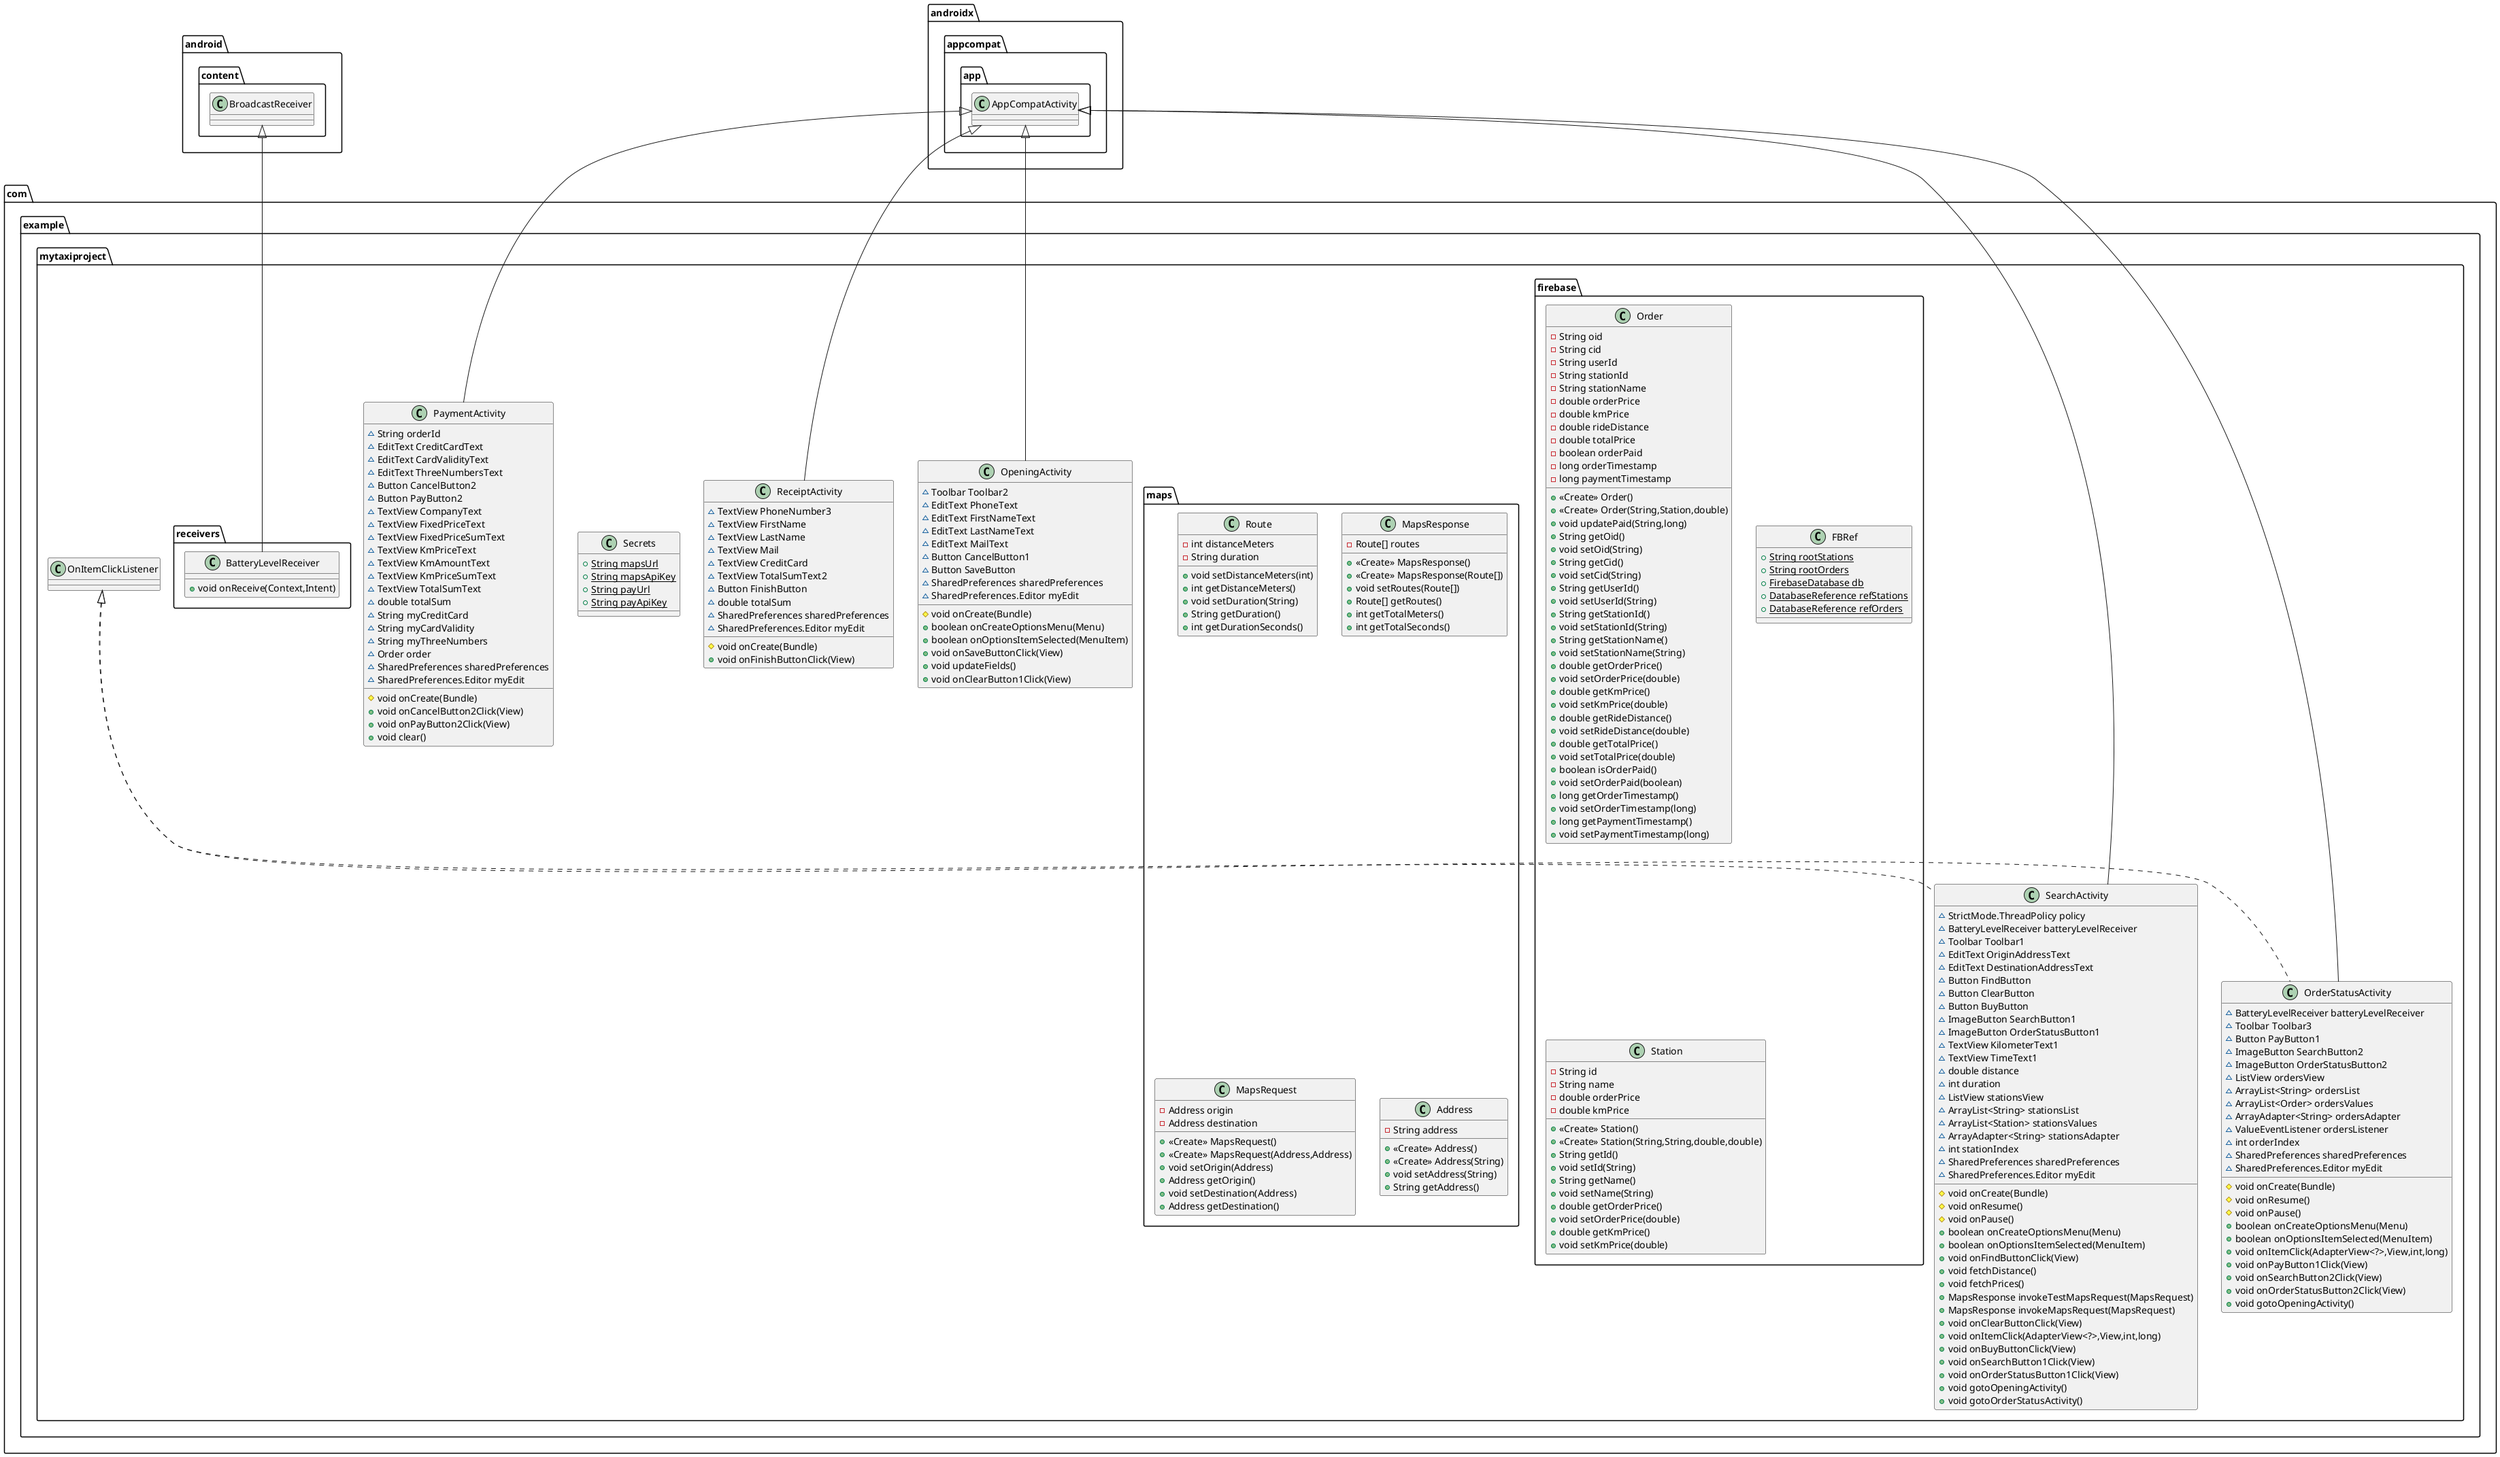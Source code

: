 @startuml
class com.example.mytaxiproject.firebase.Order {
- String oid
- String cid
- String userId
- String stationId
- String stationName
- double orderPrice
- double kmPrice
- double rideDistance
- double totalPrice
- boolean orderPaid
- long orderTimestamp
- long paymentTimestamp
+ <<Create>> Order()
+ <<Create>> Order(String,Station,double)
+ void updatePaid(String,long)
+ String getOid()
+ void setOid(String)
+ String getCid()
+ void setCid(String)
+ String getUserId()
+ void setUserId(String)
+ String getStationId()
+ void setStationId(String)
+ String getStationName()
+ void setStationName(String)
+ double getOrderPrice()
+ void setOrderPrice(double)
+ double getKmPrice()
+ void setKmPrice(double)
+ double getRideDistance()
+ void setRideDistance(double)
+ double getTotalPrice()
+ void setTotalPrice(double)
+ boolean isOrderPaid()
+ void setOrderPaid(boolean)
+ long getOrderTimestamp()
+ void setOrderTimestamp(long)
+ long getPaymentTimestamp()
+ void setPaymentTimestamp(long)
}
class com.example.mytaxiproject.firebase.FBRef {
+ {static} String rootStations
+ {static} String rootOrders
+ {static} FirebaseDatabase db
+ {static} DatabaseReference refStations
+ {static} DatabaseReference refOrders
}
class com.example.mytaxiproject.ReceiptActivity {
~ TextView PhoneNumber3
~ TextView FirstName
~ TextView LastName
~ TextView Mail
~ TextView CreditCard
~ TextView TotalSumText2
~ Button FinishButton
~ double totalSum
~ SharedPreferences sharedPreferences
~ SharedPreferences.Editor myEdit
# void onCreate(Bundle)
+ void onFinishButtonClick(View)
}
class com.example.mytaxiproject.SearchActivity {
~ StrictMode.ThreadPolicy policy
~ BatteryLevelReceiver batteryLevelReceiver
~ Toolbar Toolbar1
~ EditText OriginAddressText
~ EditText DestinationAddressText
~ Button FindButton
~ Button ClearButton
~ Button BuyButton
~ ImageButton SearchButton1
~ ImageButton OrderStatusButton1
~ TextView KilometerText1
~ TextView TimeText1
~ double distance
~ int duration
~ ListView stationsView
~ ArrayList<String> stationsList
~ ArrayList<Station> stationsValues
~ ArrayAdapter<String> stationsAdapter
~ int stationIndex
~ SharedPreferences sharedPreferences
~ SharedPreferences.Editor myEdit
# void onCreate(Bundle)
# void onResume()
# void onPause()
+ boolean onCreateOptionsMenu(Menu)
+ boolean onOptionsItemSelected(MenuItem)
+ void onFindButtonClick(View)
+ void fetchDistance()
+ void fetchPrices()
+ MapsResponse invokeTestMapsRequest(MapsRequest)
+ MapsResponse invokeMapsRequest(MapsRequest)
+ void onClearButtonClick(View)
+ void onItemClick(AdapterView<?>,View,int,long)
+ void onBuyButtonClick(View)
+ void onSearchButton1Click(View)
+ void onOrderStatusButton1Click(View)
+ void gotoOpeningActivity()
+ void gotoOrderStatusActivity()
}
class com.example.mytaxiproject.maps.Route {
- int distanceMeters
- String duration
+ void setDistanceMeters(int)
+ int getDistanceMeters()
+ void setDuration(String)
+ String getDuration()
+ int getDurationSeconds()
}
class com.example.mytaxiproject.Secrets {
+ {static} String mapsUrl
+ {static} String mapsApiKey
+ {static} String payUrl
+ {static} String payApiKey
}
class com.example.mytaxiproject.PaymentActivity {
~ String orderId
~ EditText CreditCardText
~ EditText CardValidityText
~ EditText ThreeNumbersText
~ Button CancelButton2
~ Button PayButton2
~ TextView CompanyText
~ TextView FixedPriceText
~ TextView FixedPriceSumText
~ TextView KmPriceText
~ TextView KmAmountText
~ TextView KmPriceSumText
~ TextView TotalSumText
~ double totalSum
~ String myCreditCard
~ String myCardValidity
~ String myThreeNumbers
~ Order order
~ SharedPreferences sharedPreferences
~ SharedPreferences.Editor myEdit
# void onCreate(Bundle)
+ void onCancelButton2Click(View)
+ void onPayButton2Click(View)
+ void clear()
}
class com.example.mytaxiproject.maps.MapsResponse {
- Route[] routes
+ <<Create>> MapsResponse()
+ <<Create>> MapsResponse(Route[])
+ void setRoutes(Route[])
+ Route[] getRoutes()
+ int getTotalMeters()
+ int getTotalSeconds()
}
class com.example.mytaxiproject.maps.MapsRequest {
- Address origin
- Address destination
+ <<Create>> MapsRequest()
+ <<Create>> MapsRequest(Address,Address)
+ void setOrigin(Address)
+ Address getOrigin()
+ void setDestination(Address)
+ Address getDestination()
}
class com.example.mytaxiproject.OrderStatusActivity {
~ BatteryLevelReceiver batteryLevelReceiver
~ Toolbar Toolbar3
~ Button PayButton1
~ ImageButton SearchButton2
~ ImageButton OrderStatusButton2
~ ListView ordersView
~ ArrayList<String> ordersList
~ ArrayList<Order> ordersValues
~ ArrayAdapter<String> ordersAdapter
~ ValueEventListener ordersListener
~ int orderIndex
~ SharedPreferences sharedPreferences
~ SharedPreferences.Editor myEdit
# void onCreate(Bundle)
# void onResume()
# void onPause()
+ boolean onCreateOptionsMenu(Menu)
+ boolean onOptionsItemSelected(MenuItem)
+ void onItemClick(AdapterView<?>,View,int,long)
+ void onPayButton1Click(View)
+ void onSearchButton2Click(View)
+ void onOrderStatusButton2Click(View)
+ void gotoOpeningActivity()
}
class com.example.mytaxiproject.maps.Address {
- String address
+ <<Create>> Address()
+ <<Create>> Address(String)
+ void setAddress(String)
+ String getAddress()
}
class com.example.mytaxiproject.receivers.BatteryLevelReceiver {
+ void onReceive(Context,Intent)
}
class com.example.mytaxiproject.firebase.Station {
- String id
- String name
- double orderPrice
- double kmPrice
+ <<Create>> Station()
+ <<Create>> Station(String,String,double,double)
+ String getId()
+ void setId(String)
+ String getName()
+ void setName(String)
+ double getOrderPrice()
+ void setOrderPrice(double)
+ double getKmPrice()
+ void setKmPrice(double)
}
class com.example.mytaxiproject.OpeningActivity {
~ Toolbar Toolbar2
~ EditText PhoneText
~ EditText FirstNameText
~ EditText LastNameText
~ EditText MailText
~ Button CancelButton1
~ Button SaveButton
~ SharedPreferences sharedPreferences
~ SharedPreferences.Editor myEdit
# void onCreate(Bundle)
+ boolean onCreateOptionsMenu(Menu)
+ boolean onOptionsItemSelected(MenuItem)
+ void onSaveButtonClick(View)
+ void updateFields()
+ void onClearButton1Click(View)
}


androidx.appcompat.app.AppCompatActivity <|-- com.example.mytaxiproject.ReceiptActivity
com.example.mytaxiproject.OnItemClickListener <|.. com.example.mytaxiproject.SearchActivity
androidx.appcompat.app.AppCompatActivity <|-- com.example.mytaxiproject.SearchActivity
androidx.appcompat.app.AppCompatActivity <|-- com.example.mytaxiproject.PaymentActivity
com.example.mytaxiproject.OnItemClickListener <|.. com.example.mytaxiproject.OrderStatusActivity
androidx.appcompat.app.AppCompatActivity <|-- com.example.mytaxiproject.OrderStatusActivity
android.content.BroadcastReceiver <|-- com.example.mytaxiproject.receivers.BatteryLevelReceiver
androidx.appcompat.app.AppCompatActivity <|-- com.example.mytaxiproject.OpeningActivity
@enduml